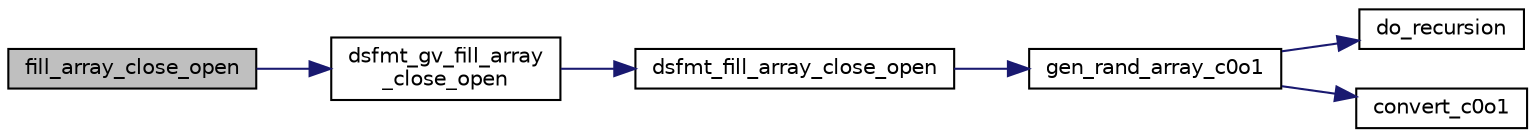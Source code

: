 digraph "fill_array_close_open"
{
 // INTERACTIVE_SVG=YES
  edge [fontname="Helvetica",fontsize="10",labelfontname="Helvetica",labelfontsize="10"];
  node [fontname="Helvetica",fontsize="10",shape=record];
  rankdir="LR";
  Node1 [label="fill_array_close_open",height=0.2,width=0.4,color="black", fillcolor="grey75", style="filled", fontcolor="black"];
  Node1 -> Node2 [color="midnightblue",fontsize="10",style="solid",fontname="Helvetica"];
  Node2 [label="dsfmt_gv_fill_array\l_close_open",height=0.2,width=0.4,color="black", fillcolor="white", style="filled",URL="$d_s_f_m_t_8h.html#a55ca4ccdc72ba0b34386df16a3dfd48f"];
  Node2 -> Node3 [color="midnightblue",fontsize="10",style="solid",fontname="Helvetica"];
  Node3 [label="dsfmt_fill_array_close_open",height=0.2,width=0.4,color="black", fillcolor="white", style="filled",URL="$d_s_f_m_t_8h.html#a243fb9ed1b61233f3dba4ab15c541eb0"];
  Node3 -> Node4 [color="midnightblue",fontsize="10",style="solid",fontname="Helvetica"];
  Node4 [label="gen_rand_array_c0o1",height=0.2,width=0.4,color="black", fillcolor="white", style="filled",URL="$d_s_f_m_t_8c.html#a0002bc60cd5c3227bd12f478a32463ba"];
  Node4 -> Node5 [color="midnightblue",fontsize="10",style="solid",fontname="Helvetica"];
  Node5 [label="do_recursion",height=0.2,width=0.4,color="black", fillcolor="white", style="filled",URL="$d_s_f_m_t_8c.html#a43e33e2235015c9c072bad7dfe1a282c"];
  Node4 -> Node6 [color="midnightblue",fontsize="10",style="solid",fontname="Helvetica"];
  Node6 [label="convert_c0o1",height=0.2,width=0.4,color="black", fillcolor="white", style="filled",URL="$d_s_f_m_t_8c.html#a3d69e801f1ee2fbdc3b596fab46e179e"];
}
